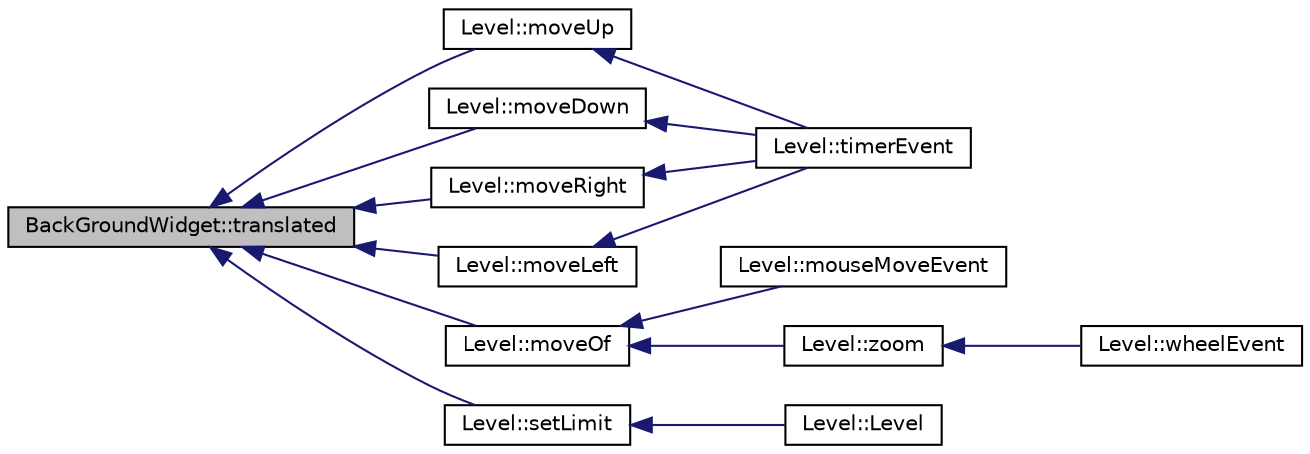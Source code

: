 digraph G
{
  edge [fontname="Helvetica",fontsize="10",labelfontname="Helvetica",labelfontsize="10"];
  node [fontname="Helvetica",fontsize="10",shape=record];
  rankdir="LR";
  Node1 [label="BackGroundWidget::translated",height=0.2,width=0.4,color="black", fillcolor="grey75", style="filled" fontcolor="black"];
  Node1 -> Node2 [dir="back",color="midnightblue",fontsize="10",style="solid",fontname="Helvetica"];
  Node2 [label="Level::moveUp",height=0.2,width=0.4,color="black", fillcolor="white", style="filled",URL="$d2/d9d/classLevel.html#a566021f3e62cfe546f06bd076c720e45"];
  Node2 -> Node3 [dir="back",color="midnightblue",fontsize="10",style="solid",fontname="Helvetica"];
  Node3 [label="Level::timerEvent",height=0.2,width=0.4,color="black", fillcolor="white", style="filled",URL="$d2/d9d/classLevel.html#a47263f00b559de3fce0164f9efac0f6b"];
  Node1 -> Node4 [dir="back",color="midnightblue",fontsize="10",style="solid",fontname="Helvetica"];
  Node4 [label="Level::moveDown",height=0.2,width=0.4,color="black", fillcolor="white", style="filled",URL="$d2/d9d/classLevel.html#ab09ebc81124b403418c6b06cde8d1a0d"];
  Node4 -> Node3 [dir="back",color="midnightblue",fontsize="10",style="solid",fontname="Helvetica"];
  Node1 -> Node5 [dir="back",color="midnightblue",fontsize="10",style="solid",fontname="Helvetica"];
  Node5 [label="Level::moveRight",height=0.2,width=0.4,color="black", fillcolor="white", style="filled",URL="$d2/d9d/classLevel.html#a00a5e20cd17829985b96cca60386db70"];
  Node5 -> Node3 [dir="back",color="midnightblue",fontsize="10",style="solid",fontname="Helvetica"];
  Node1 -> Node6 [dir="back",color="midnightblue",fontsize="10",style="solid",fontname="Helvetica"];
  Node6 [label="Level::moveLeft",height=0.2,width=0.4,color="black", fillcolor="white", style="filled",URL="$d2/d9d/classLevel.html#aefcc41497f4662a636ef3a6aae0d2567"];
  Node6 -> Node3 [dir="back",color="midnightblue",fontsize="10",style="solid",fontname="Helvetica"];
  Node1 -> Node7 [dir="back",color="midnightblue",fontsize="10",style="solid",fontname="Helvetica"];
  Node7 [label="Level::moveOf",height=0.2,width=0.4,color="black", fillcolor="white", style="filled",URL="$d2/d9d/classLevel.html#a8fa0911e62e5d06be61c764dee7c1f2f"];
  Node7 -> Node8 [dir="back",color="midnightblue",fontsize="10",style="solid",fontname="Helvetica"];
  Node8 [label="Level::mouseMoveEvent",height=0.2,width=0.4,color="black", fillcolor="white", style="filled",URL="$d2/d9d/classLevel.html#a7221d73229e77fcddcfe04205f00daac"];
  Node7 -> Node9 [dir="back",color="midnightblue",fontsize="10",style="solid",fontname="Helvetica"];
  Node9 [label="Level::zoom",height=0.2,width=0.4,color="black", fillcolor="white", style="filled",URL="$d2/d9d/classLevel.html#ad6362f8e1989aaf0f094c04128a2e194"];
  Node9 -> Node10 [dir="back",color="midnightblue",fontsize="10",style="solid",fontname="Helvetica"];
  Node10 [label="Level::wheelEvent",height=0.2,width=0.4,color="black", fillcolor="white", style="filled",URL="$d2/d9d/classLevel.html#aff490e6567883a3156fe0a88fbf00f82"];
  Node1 -> Node11 [dir="back",color="midnightblue",fontsize="10",style="solid",fontname="Helvetica"];
  Node11 [label="Level::setLimit",height=0.2,width=0.4,color="black", fillcolor="white", style="filled",URL="$d2/d9d/classLevel.html#a45ce4c97429c9d9c3272ebe5df5bdbaa"];
  Node11 -> Node12 [dir="back",color="midnightblue",fontsize="10",style="solid",fontname="Helvetica"];
  Node12 [label="Level::Level",height=0.2,width=0.4,color="black", fillcolor="white", style="filled",URL="$d2/d9d/classLevel.html#aab4805fc7397cd5ab9d9852a1d403a0d"];
}
